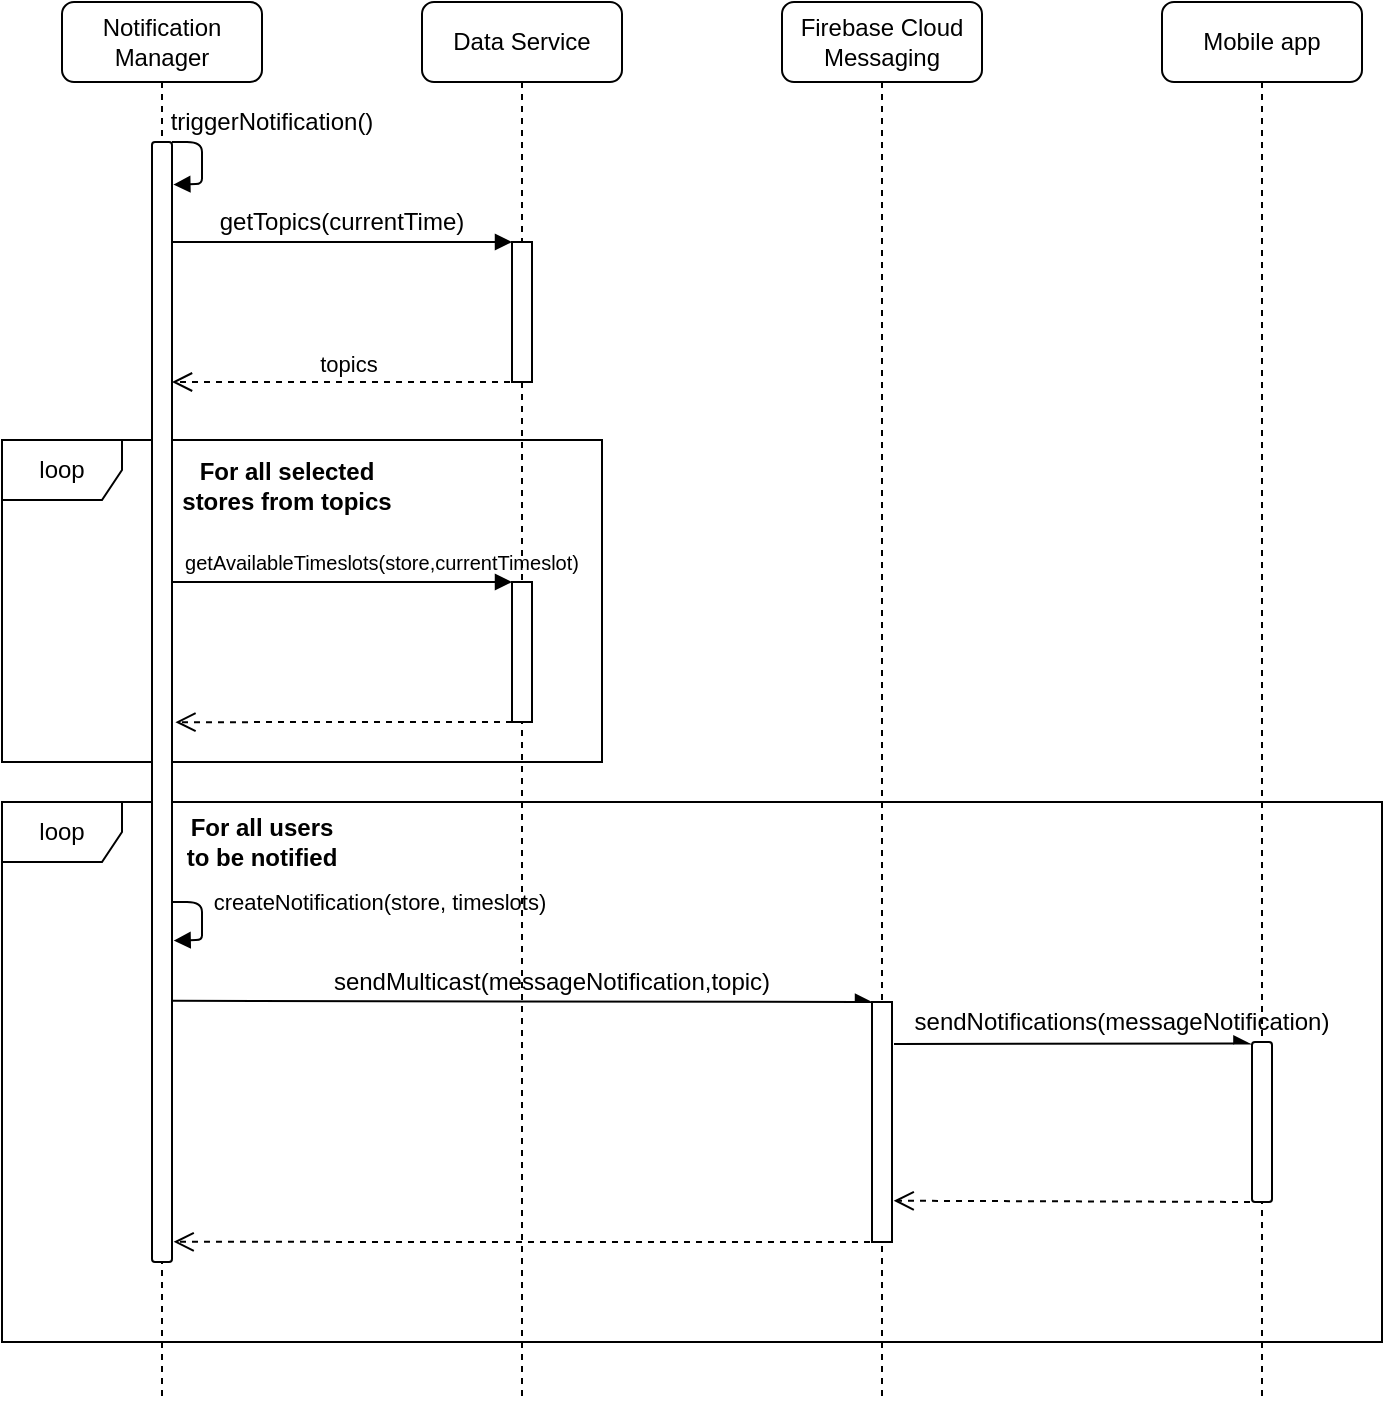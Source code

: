 <mxfile version="14.1.8" type="device"><diagram id="PfMdR0hbs6BPjKU9nnSG" name="Page-1"><mxGraphModel dx="1038" dy="556" grid="1" gridSize="10" guides="1" tooltips="1" connect="1" arrows="1" fold="1" page="1" pageScale="1" pageWidth="827" pageHeight="1169" math="0" shadow="0"><root><mxCell id="0"/><mxCell id="1" parent="0"/><mxCell id="a2I30xVV9d7Vj0c1gvLH-34" value="loop" style="shape=umlFrame;whiteSpace=wrap;html=1;rounded=1;" vertex="1" parent="1"><mxGeometry x="70" y="480" width="690" height="270" as="geometry"/></mxCell><mxCell id="a2I30xVV9d7Vj0c1gvLH-33" value="loop" style="shape=umlFrame;whiteSpace=wrap;html=1;rounded=1;" vertex="1" parent="1"><mxGeometry x="70" y="299" width="300" height="161" as="geometry"/></mxCell><mxCell id="a2I30xVV9d7Vj0c1gvLH-4" value="Notification Manager" style="shape=umlLifeline;perimeter=lifelinePerimeter;whiteSpace=wrap;html=1;container=1;collapsible=0;recursiveResize=0;outlineConnect=0;rounded=1;" vertex="1" parent="1"><mxGeometry x="100" y="80" width="100" height="700" as="geometry"/></mxCell><mxCell id="a2I30xVV9d7Vj0c1gvLH-9" value="" style="html=1;points=[];perimeter=orthogonalPerimeter;rounded=1;" vertex="1" parent="a2I30xVV9d7Vj0c1gvLH-4"><mxGeometry x="45" y="70" width="10" height="560" as="geometry"/></mxCell><mxCell id="a2I30xVV9d7Vj0c1gvLH-5" value="Firebase Cloud Messaging" style="shape=umlLifeline;perimeter=lifelinePerimeter;whiteSpace=wrap;html=1;container=1;collapsible=0;recursiveResize=0;outlineConnect=0;rounded=1;" vertex="1" parent="1"><mxGeometry x="460" y="80" width="100" height="700" as="geometry"/></mxCell><mxCell id="a2I30xVV9d7Vj0c1gvLH-39" value="" style="html=1;points=[];perimeter=orthogonalPerimeter;" vertex="1" parent="a2I30xVV9d7Vj0c1gvLH-5"><mxGeometry x="45" y="500" width="10" height="120" as="geometry"/></mxCell><mxCell id="a2I30xVV9d7Vj0c1gvLH-6" value="Data Service" style="shape=umlLifeline;perimeter=lifelinePerimeter;whiteSpace=wrap;html=1;container=1;collapsible=0;recursiveResize=0;outlineConnect=0;rounded=1;" vertex="1" parent="1"><mxGeometry x="280" y="80" width="100" height="700" as="geometry"/></mxCell><mxCell id="a2I30xVV9d7Vj0c1gvLH-16" value="" style="html=1;points=[];perimeter=orthogonalPerimeter;" vertex="1" parent="a2I30xVV9d7Vj0c1gvLH-6"><mxGeometry x="45" y="120" width="10" height="70" as="geometry"/></mxCell><mxCell id="a2I30xVV9d7Vj0c1gvLH-7" value="Mobile app" style="shape=umlLifeline;perimeter=lifelinePerimeter;whiteSpace=wrap;html=1;container=1;collapsible=0;recursiveResize=0;outlineConnect=0;rounded=1;" vertex="1" parent="1"><mxGeometry x="650" y="80" width="100" height="700" as="geometry"/></mxCell><mxCell id="a2I30xVV9d7Vj0c1gvLH-43" value="" style="html=1;points=[];perimeter=orthogonalPerimeter;rounded=1;" vertex="1" parent="a2I30xVV9d7Vj0c1gvLH-7"><mxGeometry x="45" y="520" width="10" height="80" as="geometry"/></mxCell><mxCell id="a2I30xVV9d7Vj0c1gvLH-10" value="" style="endArrow=block;endFill=1;endSize=6;html=1;entryX=1.066;entryY=0.038;entryDx=0;entryDy=0;entryPerimeter=0;" edge="1" parent="1" target="a2I30xVV9d7Vj0c1gvLH-9"><mxGeometry width="100" relative="1" as="geometry"><mxPoint x="155" y="150" as="sourcePoint"/><mxPoint x="180" y="150" as="targetPoint"/><Array as="points"><mxPoint x="170" y="150"/><mxPoint x="170" y="160"/><mxPoint x="170" y="171"/></Array></mxGeometry></mxCell><mxCell id="a2I30xVV9d7Vj0c1gvLH-11" value="triggerNotification()" style="text;html=1;strokeColor=none;fillColor=none;align=center;verticalAlign=middle;whiteSpace=wrap;rounded=0;" vertex="1" parent="1"><mxGeometry x="170" y="130" width="70" height="20" as="geometry"/></mxCell><mxCell id="a2I30xVV9d7Vj0c1gvLH-15" value="" style="endArrow=block;endFill=1;endSize=6;html=1;" edge="1" parent="1" target="a2I30xVV9d7Vj0c1gvLH-16"><mxGeometry width="100" relative="1" as="geometry"><mxPoint x="155" y="200" as="sourcePoint"/><mxPoint x="255" y="200" as="targetPoint"/></mxGeometry></mxCell><mxCell id="a2I30xVV9d7Vj0c1gvLH-17" value="getTopics(currentTime)" style="text;html=1;strokeColor=none;fillColor=none;align=center;verticalAlign=middle;whiteSpace=wrap;rounded=0;" vertex="1" parent="1"><mxGeometry x="220" y="180" width="40" height="20" as="geometry"/></mxCell><mxCell id="a2I30xVV9d7Vj0c1gvLH-18" value="topics" style="html=1;verticalAlign=bottom;endArrow=open;dashed=1;endSize=8;" edge="1" parent="1" target="a2I30xVV9d7Vj0c1gvLH-9"><mxGeometry relative="1" as="geometry"><mxPoint x="330" y="270" as="sourcePoint"/><mxPoint x="250" y="270" as="targetPoint"/><mxPoint as="offset"/></mxGeometry></mxCell><mxCell id="a2I30xVV9d7Vj0c1gvLH-27" value="&lt;b&gt;For all selected stores from topics&lt;/b&gt;" style="text;html=1;strokeColor=none;fillColor=none;align=center;verticalAlign=middle;whiteSpace=wrap;rounded=0;" vertex="1" parent="1"><mxGeometry x="155" y="312" width="115" height="20" as="geometry"/></mxCell><mxCell id="a2I30xVV9d7Vj0c1gvLH-29" value="" style="html=1;points=[];perimeter=orthogonalPerimeter;" vertex="1" parent="1"><mxGeometry x="325" y="370" width="10" height="70" as="geometry"/></mxCell><mxCell id="a2I30xVV9d7Vj0c1gvLH-30" value="" style="endArrow=block;endFill=1;endSize=6;html=1;" edge="1" parent="1"><mxGeometry width="100" relative="1" as="geometry"><mxPoint x="155" y="370" as="sourcePoint"/><mxPoint x="325" y="370" as="targetPoint"/></mxGeometry></mxCell><mxCell id="a2I30xVV9d7Vj0c1gvLH-31" value="&lt;font style=&quot;font-size: 10px&quot;&gt;getAvailableTimeslots(store,currentTimeslot)&lt;/font&gt;" style="text;html=1;strokeColor=none;fillColor=none;align=center;verticalAlign=middle;whiteSpace=wrap;rounded=0;" vertex="1" parent="1"><mxGeometry x="240" y="350" width="40" height="20" as="geometry"/></mxCell><mxCell id="a2I30xVV9d7Vj0c1gvLH-32" value="" style="html=1;verticalAlign=bottom;endArrow=open;dashed=1;endSize=8;entryX=1.171;entryY=0.518;entryDx=0;entryDy=0;entryPerimeter=0;" edge="1" parent="1" source="a2I30xVV9d7Vj0c1gvLH-29" target="a2I30xVV9d7Vj0c1gvLH-9"><mxGeometry relative="1" as="geometry"><mxPoint x="324" y="440" as="sourcePoint"/><mxPoint x="375" y="455.596" as="targetPoint"/></mxGeometry></mxCell><mxCell id="a2I30xVV9d7Vj0c1gvLH-35" value="&lt;b&gt;For all users to be notified&lt;/b&gt;" style="text;html=1;strokeColor=none;fillColor=none;align=center;verticalAlign=middle;whiteSpace=wrap;rounded=0;" vertex="1" parent="1"><mxGeometry x="160" y="490" width="80" height="20" as="geometry"/></mxCell><mxCell id="a2I30xVV9d7Vj0c1gvLH-36" value="" style="endArrow=block;endFill=1;endSize=6;html=1;entryX=1.082;entryY=0.713;entryDx=0;entryDy=0;entryPerimeter=0;" edge="1" parent="1" target="a2I30xVV9d7Vj0c1gvLH-9"><mxGeometry width="100" relative="1" as="geometry"><mxPoint x="155" y="530" as="sourcePoint"/><mxPoint x="255" y="530" as="targetPoint"/><Array as="points"><mxPoint x="170" y="530"/><mxPoint x="170" y="540"/><mxPoint x="170" y="549"/></Array></mxGeometry></mxCell><mxCell id="a2I30xVV9d7Vj0c1gvLH-37" value="&lt;font style=&quot;font-size: 11px&quot;&gt;createNotification(store, timeslots)&lt;/font&gt;" style="text;html=1;strokeColor=none;fillColor=none;align=center;verticalAlign=middle;whiteSpace=wrap;rounded=0;" vertex="1" parent="1"><mxGeometry x="169" y="520" width="180" height="20" as="geometry"/></mxCell><mxCell id="a2I30xVV9d7Vj0c1gvLH-38" value="" style="endArrow=async;endFill=1;endSize=6;html=1;" edge="1" parent="1" target="a2I30xVV9d7Vj0c1gvLH-39"><mxGeometry width="100" relative="1" as="geometry"><mxPoint x="155" y="579.41" as="sourcePoint"/><mxPoint x="255" y="579.41" as="targetPoint"/></mxGeometry></mxCell><mxCell id="a2I30xVV9d7Vj0c1gvLH-40" value="sendMulticast(messageNotification,topic)" style="text;html=1;strokeColor=none;fillColor=none;align=center;verticalAlign=middle;whiteSpace=wrap;rounded=0;" vertex="1" parent="1"><mxGeometry x="325" y="560" width="40" height="20" as="geometry"/></mxCell><mxCell id="a2I30xVV9d7Vj0c1gvLH-42" value="" style="endArrow=async;endFill=1;endSize=6;html=1;entryX=-0.078;entryY=0.01;entryDx=0;entryDy=0;entryPerimeter=0;" edge="1" parent="1" target="a2I30xVV9d7Vj0c1gvLH-43"><mxGeometry width="100" relative="1" as="geometry"><mxPoint x="516" y="601" as="sourcePoint"/><mxPoint x="630" y="600" as="targetPoint"/></mxGeometry></mxCell><mxCell id="a2I30xVV9d7Vj0c1gvLH-44" value="sendNotifications(messageNotification)" style="text;html=1;strokeColor=none;fillColor=none;align=center;verticalAlign=middle;whiteSpace=wrap;rounded=0;" vertex="1" parent="1"><mxGeometry x="610" y="580" width="40" height="20" as="geometry"/></mxCell><mxCell id="a2I30xVV9d7Vj0c1gvLH-45" value="" style="html=1;verticalAlign=bottom;endArrow=open;dashed=1;endSize=8;entryX=1.083;entryY=0.828;entryDx=0;entryDy=0;entryPerimeter=0;" edge="1" parent="1" target="a2I30xVV9d7Vj0c1gvLH-39"><mxGeometry relative="1" as="geometry"><mxPoint x="700" y="680" as="sourcePoint"/><mxPoint x="620" y="680" as="targetPoint"/></mxGeometry></mxCell><mxCell id="a2I30xVV9d7Vj0c1gvLH-46" value="" style="html=1;verticalAlign=bottom;endArrow=open;dashed=1;endSize=8;entryX=1.08;entryY=0.982;entryDx=0;entryDy=0;entryPerimeter=0;" edge="1" parent="1" target="a2I30xVV9d7Vj0c1gvLH-9"><mxGeometry y="-20" relative="1" as="geometry"><mxPoint x="510" y="700" as="sourcePoint"/><mxPoint x="430" y="700" as="targetPoint"/><mxPoint as="offset"/></mxGeometry></mxCell></root></mxGraphModel></diagram></mxfile>
